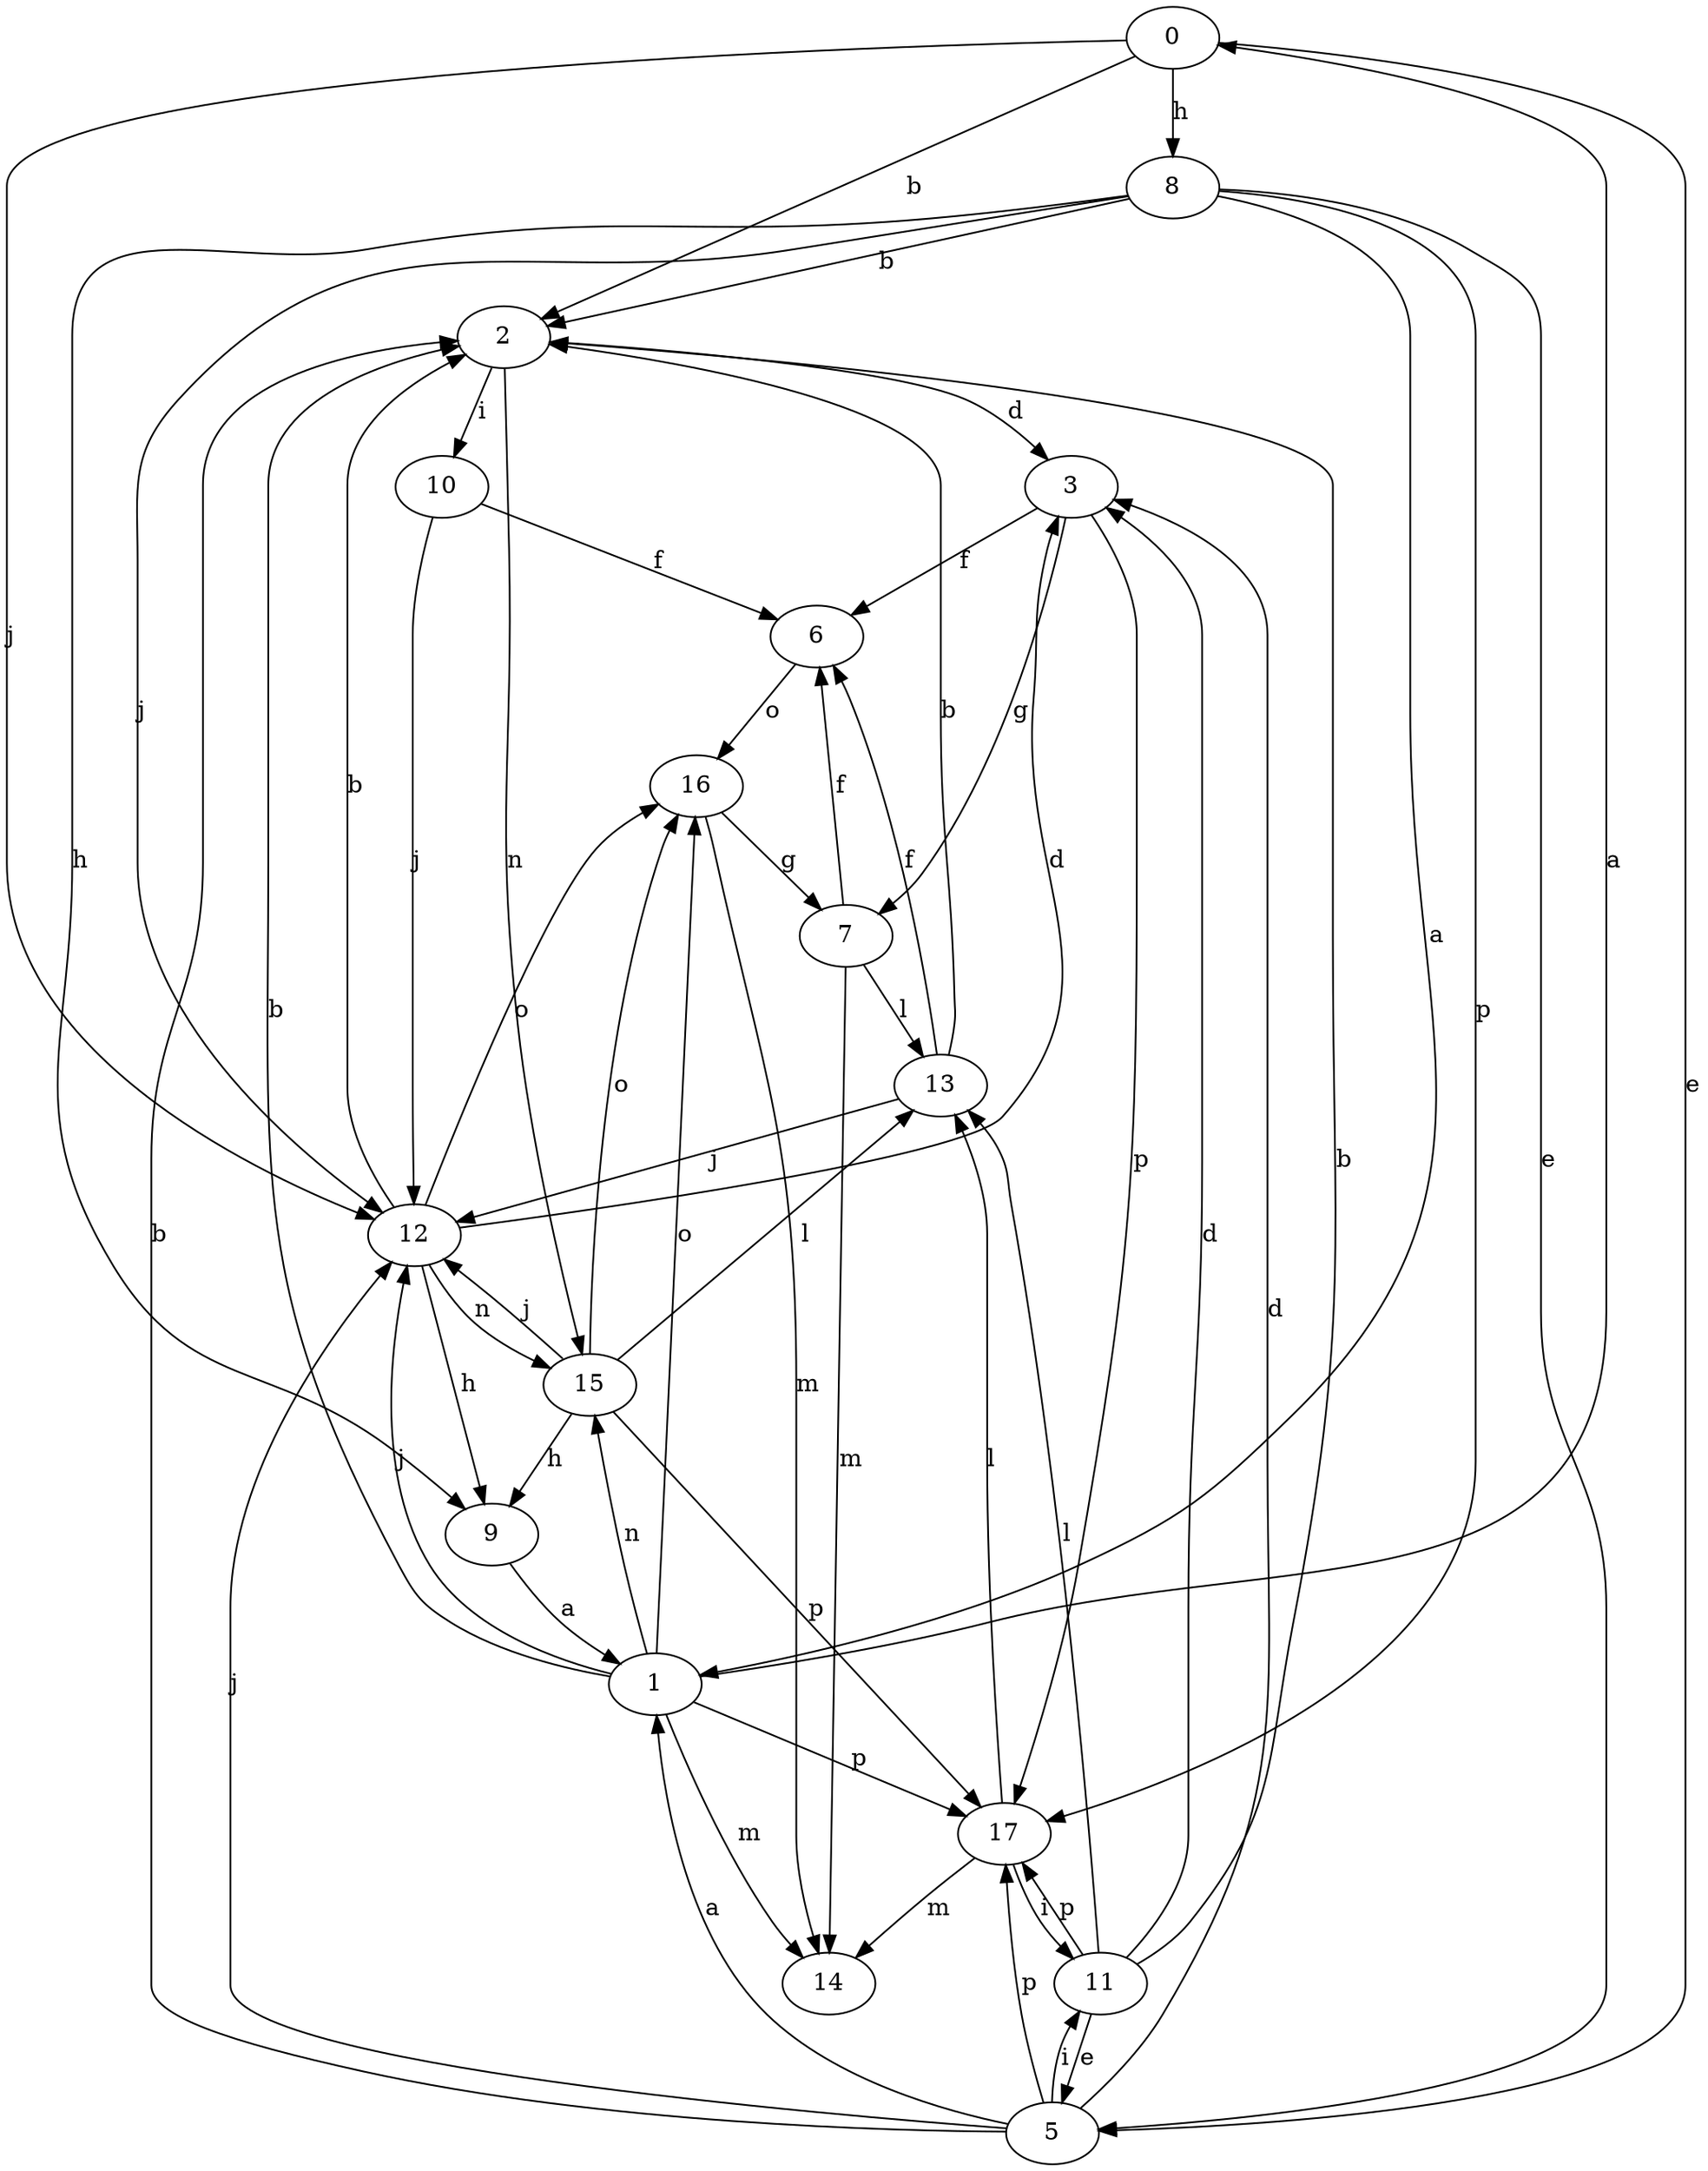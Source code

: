 strict digraph  {
0;
1;
2;
3;
5;
6;
7;
8;
9;
10;
11;
12;
13;
14;
15;
16;
17;
0 -> 2  [label=b];
0 -> 5  [label=e];
0 -> 8  [label=h];
0 -> 12  [label=j];
1 -> 0  [label=a];
1 -> 2  [label=b];
1 -> 12  [label=j];
1 -> 14  [label=m];
1 -> 15  [label=n];
1 -> 16  [label=o];
1 -> 17  [label=p];
2 -> 3  [label=d];
2 -> 10  [label=i];
2 -> 15  [label=n];
3 -> 6  [label=f];
3 -> 7  [label=g];
3 -> 17  [label=p];
5 -> 1  [label=a];
5 -> 2  [label=b];
5 -> 3  [label=d];
5 -> 11  [label=i];
5 -> 12  [label=j];
5 -> 17  [label=p];
6 -> 16  [label=o];
7 -> 6  [label=f];
7 -> 13  [label=l];
7 -> 14  [label=m];
8 -> 1  [label=a];
8 -> 2  [label=b];
8 -> 5  [label=e];
8 -> 9  [label=h];
8 -> 12  [label=j];
8 -> 17  [label=p];
9 -> 1  [label=a];
10 -> 6  [label=f];
10 -> 12  [label=j];
11 -> 2  [label=b];
11 -> 3  [label=d];
11 -> 5  [label=e];
11 -> 13  [label=l];
11 -> 17  [label=p];
12 -> 2  [label=b];
12 -> 3  [label=d];
12 -> 9  [label=h];
12 -> 15  [label=n];
12 -> 16  [label=o];
13 -> 2  [label=b];
13 -> 6  [label=f];
13 -> 12  [label=j];
15 -> 9  [label=h];
15 -> 12  [label=j];
15 -> 13  [label=l];
15 -> 16  [label=o];
15 -> 17  [label=p];
16 -> 7  [label=g];
16 -> 14  [label=m];
17 -> 11  [label=i];
17 -> 13  [label=l];
17 -> 14  [label=m];
}
